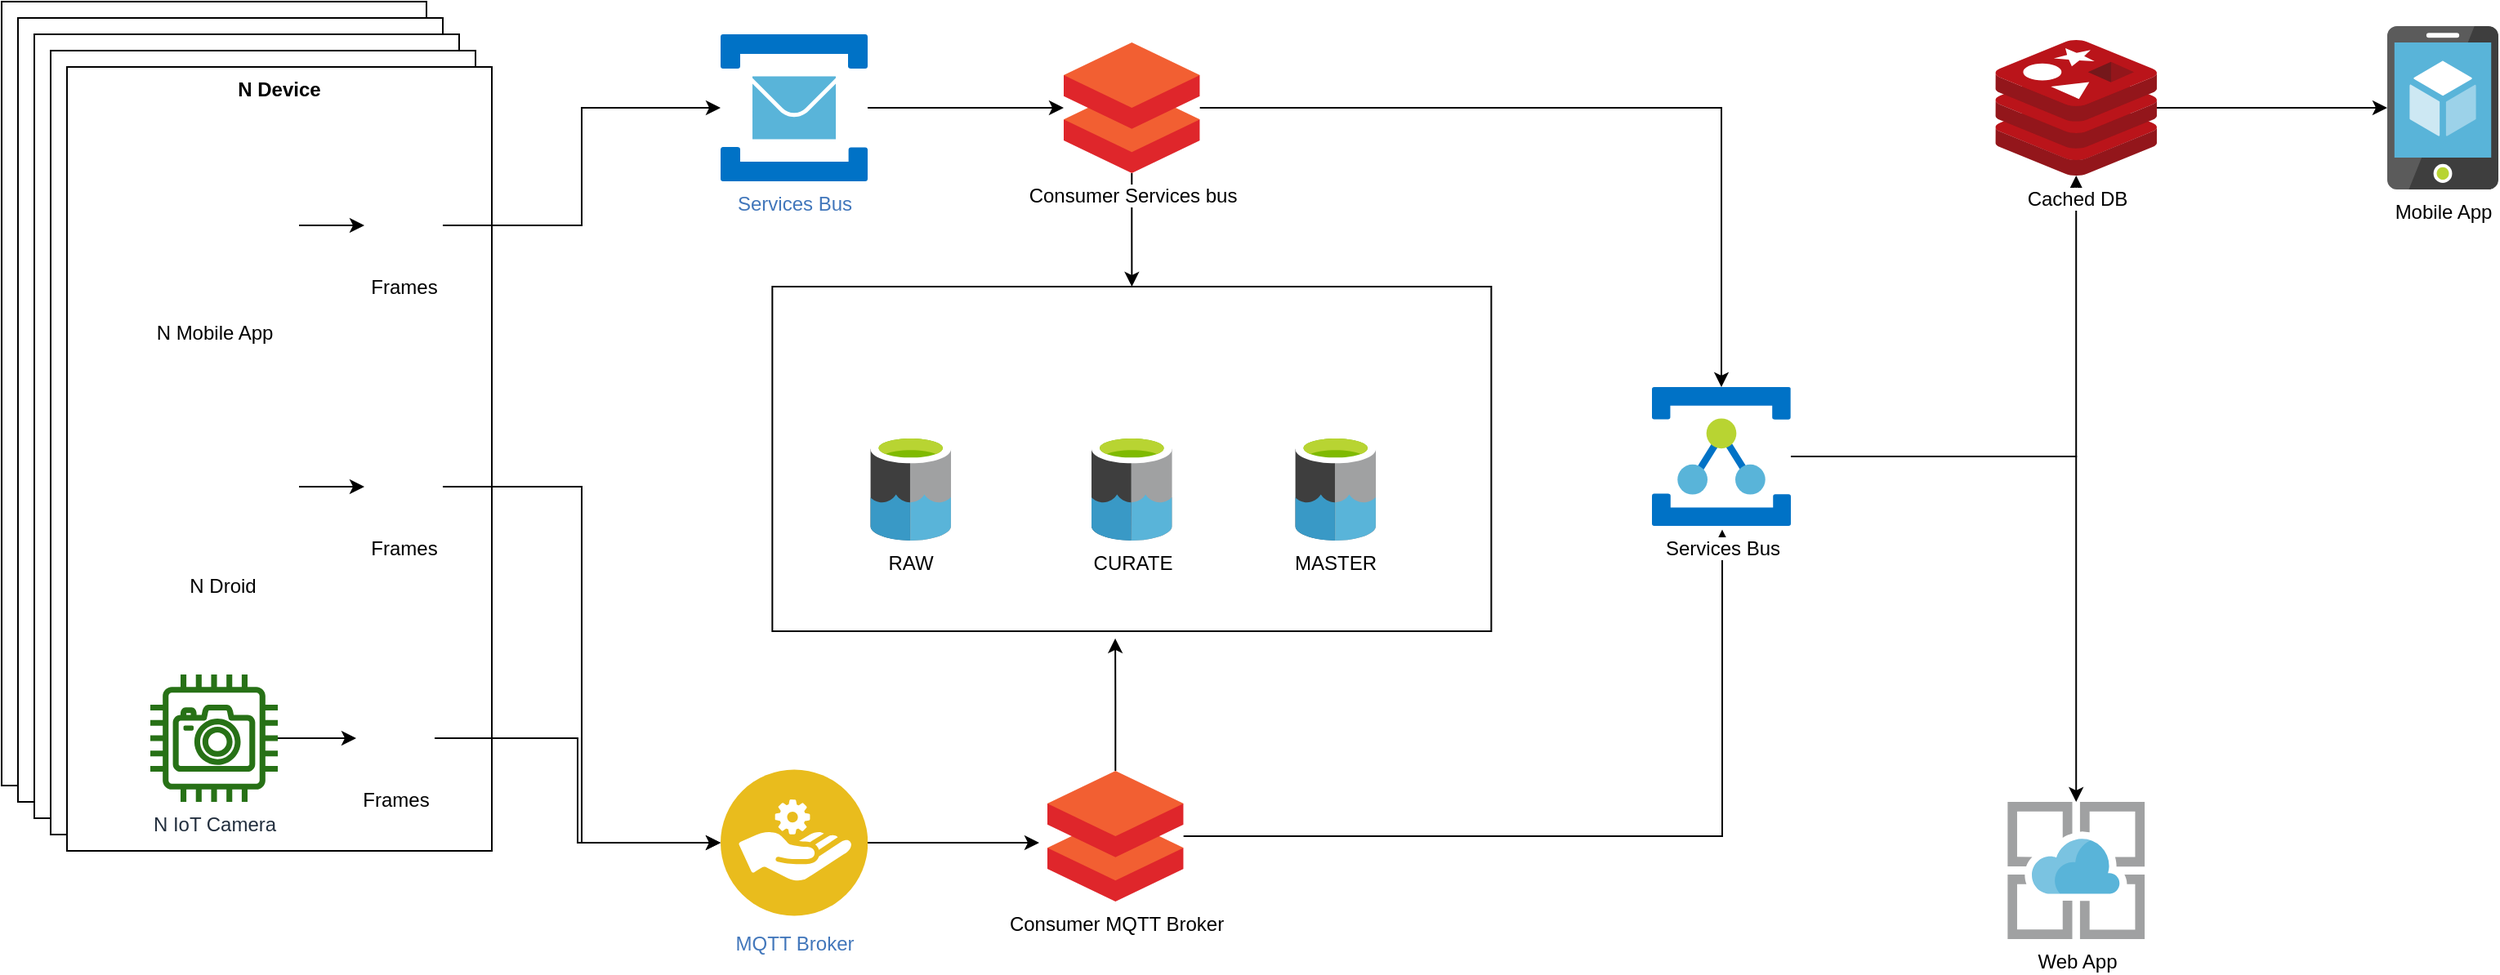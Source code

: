 <mxfile version="14.9.2" type="github">
  <diagram id="hyk8w-bVJRb5cHFdbb5j" name="Page-1">
    <mxGraphModel dx="2217" dy="1260" grid="1" gridSize="10" guides="1" tooltips="1" connect="1" arrows="1" fold="1" page="1" pageScale="1" pageWidth="850" pageHeight="1100" math="0" shadow="0">
      <root>
        <mxCell id="0" />
        <mxCell id="1" parent="0" />
        <mxCell id="-iayDu2l66xgWA1nQs0N-4" value="" style="rounded=0;whiteSpace=wrap;html=1;" vertex="1" parent="1">
          <mxGeometry x="40" y="50" width="260" height="480" as="geometry" />
        </mxCell>
        <mxCell id="-iayDu2l66xgWA1nQs0N-5" value="" style="rounded=0;whiteSpace=wrap;html=1;" vertex="1" parent="1">
          <mxGeometry x="50" y="60" width="260" height="480" as="geometry" />
        </mxCell>
        <mxCell id="-iayDu2l66xgWA1nQs0N-6" value="" style="rounded=0;whiteSpace=wrap;html=1;" vertex="1" parent="1">
          <mxGeometry x="60" y="70" width="260" height="480" as="geometry" />
        </mxCell>
        <mxCell id="-iayDu2l66xgWA1nQs0N-7" value="" style="rounded=0;whiteSpace=wrap;html=1;" vertex="1" parent="1">
          <mxGeometry x="70" y="80" width="260" height="480" as="geometry" />
        </mxCell>
        <mxCell id="-iayDu2l66xgWA1nQs0N-8" value="N Device" style="rounded=0;whiteSpace=wrap;html=1;verticalAlign=top;fontStyle=1" vertex="1" parent="1">
          <mxGeometry x="80" y="90" width="260" height="480" as="geometry" />
        </mxCell>
        <mxCell id="-iayDu2l66xgWA1nQs0N-15" style="edgeStyle=orthogonalEdgeStyle;rounded=0;orthogonalLoop=1;jettySize=auto;html=1;" edge="1" parent="1" source="-iayDu2l66xgWA1nQs0N-9" target="-iayDu2l66xgWA1nQs0N-12">
          <mxGeometry relative="1" as="geometry" />
        </mxCell>
        <mxCell id="-iayDu2l66xgWA1nQs0N-9" value="N Droid" style="shape=image;html=1;verticalAlign=top;verticalLabelPosition=bottom;labelBackgroundColor=#ffffff;imageAspect=0;aspect=fixed;image=https://cdn2.iconfinder.com/data/icons/innovation-technology-1/512/tech_0011-128.png" vertex="1" parent="1">
          <mxGeometry x="128" y="300" width="94" height="94" as="geometry" />
        </mxCell>
        <mxCell id="-iayDu2l66xgWA1nQs0N-16" style="edgeStyle=orthogonalEdgeStyle;rounded=0;orthogonalLoop=1;jettySize=auto;html=1;" edge="1" parent="1" source="-iayDu2l66xgWA1nQs0N-10" target="-iayDu2l66xgWA1nQs0N-13">
          <mxGeometry relative="1" as="geometry" />
        </mxCell>
        <mxCell id="-iayDu2l66xgWA1nQs0N-10" value="N Mobile App" style="shape=image;html=1;verticalAlign=top;verticalLabelPosition=bottom;labelBackgroundColor=#ffffff;imageAspect=0;aspect=fixed;image=https://cdn2.iconfinder.com/data/icons/kitchen-appliances-computers-and-electronics/32/Appliances-06-128.png" vertex="1" parent="1">
          <mxGeometry x="118" y="135" width="104" height="104" as="geometry" />
        </mxCell>
        <mxCell id="-iayDu2l66xgWA1nQs0N-17" style="edgeStyle=orthogonalEdgeStyle;rounded=0;orthogonalLoop=1;jettySize=auto;html=1;entryX=0;entryY=0.5;entryDx=0;entryDy=0;" edge="1" parent="1" source="-iayDu2l66xgWA1nQs0N-11" target="-iayDu2l66xgWA1nQs0N-14">
          <mxGeometry relative="1" as="geometry" />
        </mxCell>
        <mxCell id="-iayDu2l66xgWA1nQs0N-11" value="N IoT Camera" style="outlineConnect=0;fontColor=#232F3E;gradientColor=none;fillColor=#277116;strokeColor=none;dashed=0;verticalLabelPosition=bottom;verticalAlign=top;align=center;html=1;fontSize=12;fontStyle=0;aspect=fixed;pointerEvents=1;shape=mxgraph.aws4.camera;" vertex="1" parent="1">
          <mxGeometry x="131" y="462" width="78" height="78" as="geometry" />
        </mxCell>
        <mxCell id="-iayDu2l66xgWA1nQs0N-25" style="edgeStyle=orthogonalEdgeStyle;rounded=0;orthogonalLoop=1;jettySize=auto;html=1;entryX=0;entryY=0.5;entryDx=0;entryDy=0;" edge="1" parent="1" source="-iayDu2l66xgWA1nQs0N-12" target="-iayDu2l66xgWA1nQs0N-18">
          <mxGeometry relative="1" as="geometry" />
        </mxCell>
        <mxCell id="-iayDu2l66xgWA1nQs0N-12" value="Frames" style="shape=image;html=1;verticalAlign=top;verticalLabelPosition=bottom;labelBackgroundColor=#ffffff;imageAspect=0;aspect=fixed;image=https://cdn4.iconfinder.com/data/icons/48x48-free-object-icons/48/Multimedia.png" vertex="1" parent="1">
          <mxGeometry x="262" y="323" width="48" height="48" as="geometry" />
        </mxCell>
        <mxCell id="-iayDu2l66xgWA1nQs0N-28" style="edgeStyle=orthogonalEdgeStyle;rounded=0;orthogonalLoop=1;jettySize=auto;html=1;entryX=0;entryY=0.5;entryDx=0;entryDy=0;" edge="1" parent="1" source="-iayDu2l66xgWA1nQs0N-13" target="-iayDu2l66xgWA1nQs0N-27">
          <mxGeometry relative="1" as="geometry" />
        </mxCell>
        <mxCell id="-iayDu2l66xgWA1nQs0N-13" value="Frames" style="shape=image;html=1;verticalAlign=top;verticalLabelPosition=bottom;labelBackgroundColor=#ffffff;imageAspect=0;aspect=fixed;image=https://cdn4.iconfinder.com/data/icons/48x48-free-object-icons/48/Multimedia.png" vertex="1" parent="1">
          <mxGeometry x="262" y="163" width="48" height="48" as="geometry" />
        </mxCell>
        <mxCell id="-iayDu2l66xgWA1nQs0N-26" style="edgeStyle=orthogonalEdgeStyle;rounded=0;orthogonalLoop=1;jettySize=auto;html=1;entryX=0;entryY=0.5;entryDx=0;entryDy=0;" edge="1" parent="1" source="-iayDu2l66xgWA1nQs0N-14" target="-iayDu2l66xgWA1nQs0N-18">
          <mxGeometry relative="1" as="geometry" />
        </mxCell>
        <mxCell id="-iayDu2l66xgWA1nQs0N-14" value="Frames" style="shape=image;html=1;verticalAlign=top;verticalLabelPosition=bottom;labelBackgroundColor=#ffffff;imageAspect=0;aspect=fixed;image=https://cdn4.iconfinder.com/data/icons/48x48-free-object-icons/48/Multimedia.png" vertex="1" parent="1">
          <mxGeometry x="257" y="477" width="48" height="48" as="geometry" />
        </mxCell>
        <mxCell id="-iayDu2l66xgWA1nQs0N-32" style="edgeStyle=orthogonalEdgeStyle;rounded=0;orthogonalLoop=1;jettySize=auto;html=1;entryX=-0.06;entryY=0.55;entryDx=0;entryDy=0;entryPerimeter=0;" edge="1" parent="1" source="-iayDu2l66xgWA1nQs0N-18" target="-iayDu2l66xgWA1nQs0N-30">
          <mxGeometry relative="1" as="geometry" />
        </mxCell>
        <mxCell id="-iayDu2l66xgWA1nQs0N-18" value="MQTT Broker" style="aspect=fixed;perimeter=ellipsePerimeter;html=1;align=center;shadow=0;dashed=0;fontColor=#4277BB;labelBackgroundColor=#ffffff;fontSize=12;spacingTop=3;image;image=img/lib/ibm/applications/service_broker.svg;" vertex="1" parent="1">
          <mxGeometry x="480" y="520" width="90" height="90" as="geometry" />
        </mxCell>
        <mxCell id="-iayDu2l66xgWA1nQs0N-31" style="edgeStyle=orthogonalEdgeStyle;rounded=0;orthogonalLoop=1;jettySize=auto;html=1;" edge="1" parent="1" source="-iayDu2l66xgWA1nQs0N-27" target="-iayDu2l66xgWA1nQs0N-29">
          <mxGeometry relative="1" as="geometry" />
        </mxCell>
        <mxCell id="-iayDu2l66xgWA1nQs0N-27" value="Services Bus" style="aspect=fixed;html=1;points=[];align=center;image;fontSize=12;image=img/lib/mscae/Service_Bus.svg;shadow=0;dashed=0;fontFamily=Helvetica;fontColor=#4277BB;strokeColor=#000000;fillColor=#ffffff;" vertex="1" parent="1">
          <mxGeometry x="480" y="70" width="90" height="90" as="geometry" />
        </mxCell>
        <mxCell id="-iayDu2l66xgWA1nQs0N-40" style="edgeStyle=orthogonalEdgeStyle;rounded=0;orthogonalLoop=1;jettySize=auto;html=1;" edge="1" parent="1" source="-iayDu2l66xgWA1nQs0N-29" target="-iayDu2l66xgWA1nQs0N-34">
          <mxGeometry relative="1" as="geometry" />
        </mxCell>
        <mxCell id="-iayDu2l66xgWA1nQs0N-46" style="edgeStyle=orthogonalEdgeStyle;rounded=0;orthogonalLoop=1;jettySize=auto;html=1;" edge="1" parent="1" source="-iayDu2l66xgWA1nQs0N-29" target="-iayDu2l66xgWA1nQs0N-45">
          <mxGeometry relative="1" as="geometry" />
        </mxCell>
        <mxCell id="-iayDu2l66xgWA1nQs0N-29" value="Consumer Services bus" style="aspect=fixed;html=1;points=[];align=center;image;fontSize=12;image=img/lib/mscae/Databricks.svg;" vertex="1" parent="1">
          <mxGeometry x="690" y="75" width="83.33" height="80" as="geometry" />
        </mxCell>
        <mxCell id="-iayDu2l66xgWA1nQs0N-41" style="edgeStyle=orthogonalEdgeStyle;rounded=0;orthogonalLoop=1;jettySize=auto;html=1;entryX=0.477;entryY=1.021;entryDx=0;entryDy=0;entryPerimeter=0;" edge="1" parent="1" source="-iayDu2l66xgWA1nQs0N-30" target="-iayDu2l66xgWA1nQs0N-34">
          <mxGeometry relative="1" as="geometry" />
        </mxCell>
        <mxCell id="-iayDu2l66xgWA1nQs0N-60" style="edgeStyle=orthogonalEdgeStyle;rounded=0;orthogonalLoop=1;jettySize=auto;html=1;entryX=0.506;entryY=1.027;entryDx=0;entryDy=0;entryPerimeter=0;" edge="1" parent="1" source="-iayDu2l66xgWA1nQs0N-30" target="-iayDu2l66xgWA1nQs0N-45">
          <mxGeometry relative="1" as="geometry" />
        </mxCell>
        <mxCell id="-iayDu2l66xgWA1nQs0N-30" value="Consumer MQTT Broker" style="aspect=fixed;html=1;points=[];align=center;image;fontSize=12;image=img/lib/mscae/Databricks.svg;" vertex="1" parent="1">
          <mxGeometry x="680" y="521" width="83.33" height="80" as="geometry" />
        </mxCell>
        <mxCell id="-iayDu2l66xgWA1nQs0N-34" value="" style="rounded=0;whiteSpace=wrap;html=1;verticalAlign=middle;labelPosition=center;verticalLabelPosition=middle;align=center;spacingLeft=4;" vertex="1" parent="1">
          <mxGeometry x="511.67" y="224.5" width="440" height="211" as="geometry" />
        </mxCell>
        <mxCell id="-iayDu2l66xgWA1nQs0N-39" value="" style="shape=image;verticalLabelPosition=bottom;labelBackgroundColor=#ffffff;verticalAlign=top;aspect=fixed;imageAspect=0;image=https://miro.medium.com/max/612/1*vxgVZ4LubyxAW43YYH8Law.jpeg;" vertex="1" parent="1">
          <mxGeometry x="695.57" y="237" width="72.2" height="59.15" as="geometry" />
        </mxCell>
        <mxCell id="-iayDu2l66xgWA1nQs0N-42" value="RAW" style="aspect=fixed;html=1;points=[];align=center;image;fontSize=12;image=img/lib/mscae/Data_Lake.svg;" vertex="1" parent="1">
          <mxGeometry x="571.67" y="315" width="49.4" height="65" as="geometry" />
        </mxCell>
        <mxCell id="-iayDu2l66xgWA1nQs0N-43" value="CURATE" style="aspect=fixed;html=1;points=[];align=center;image;fontSize=12;image=img/lib/mscae/Data_Lake.svg;" vertex="1" parent="1">
          <mxGeometry x="706.97" y="315" width="49.4" height="65" as="geometry" />
        </mxCell>
        <mxCell id="-iayDu2l66xgWA1nQs0N-44" value="MASTER" style="aspect=fixed;html=1;points=[];align=center;image;fontSize=12;image=img/lib/mscae/Data_Lake.svg;" vertex="1" parent="1">
          <mxGeometry x="831.67" y="315" width="49.4" height="65" as="geometry" />
        </mxCell>
        <mxCell id="-iayDu2l66xgWA1nQs0N-49" style="edgeStyle=orthogonalEdgeStyle;rounded=0;orthogonalLoop=1;jettySize=auto;html=1;" edge="1" parent="1" source="-iayDu2l66xgWA1nQs0N-45" target="-iayDu2l66xgWA1nQs0N-48">
          <mxGeometry relative="1" as="geometry" />
        </mxCell>
        <mxCell id="-iayDu2l66xgWA1nQs0N-61" style="edgeStyle=orthogonalEdgeStyle;rounded=0;orthogonalLoop=1;jettySize=auto;html=1;" edge="1" parent="1" source="-iayDu2l66xgWA1nQs0N-45" target="-iayDu2l66xgWA1nQs0N-57">
          <mxGeometry relative="1" as="geometry" />
        </mxCell>
        <mxCell id="-iayDu2l66xgWA1nQs0N-45" value="Services Bus" style="aspect=fixed;html=1;points=[];align=center;image;fontSize=12;image=img/lib/mscae/Service_Bus_Relay.svg;" vertex="1" parent="1">
          <mxGeometry x="1050" y="286" width="85" height="85" as="geometry" />
        </mxCell>
        <mxCell id="-iayDu2l66xgWA1nQs0N-51" style="edgeStyle=orthogonalEdgeStyle;rounded=0;orthogonalLoop=1;jettySize=auto;html=1;" edge="1" parent="1" source="-iayDu2l66xgWA1nQs0N-48" target="-iayDu2l66xgWA1nQs0N-55">
          <mxGeometry relative="1" as="geometry">
            <mxPoint x="1428.5" y="298.5" as="targetPoint" />
          </mxGeometry>
        </mxCell>
        <mxCell id="-iayDu2l66xgWA1nQs0N-48" value="Cached DB" style="aspect=fixed;html=1;points=[];align=center;image;fontSize=12;image=img/lib/mscae/Cache_Redis_Product.svg;" vertex="1" parent="1">
          <mxGeometry x="1260.19" y="73.5" width="98.81" height="83" as="geometry" />
        </mxCell>
        <mxCell id="-iayDu2l66xgWA1nQs0N-55" value="Mobile App" style="aspect=fixed;html=1;points=[];align=center;image;fontSize=12;image=img/lib/mscae/App_Service_Mobile_App.svg;" vertex="1" parent="1">
          <mxGeometry x="1500" y="65" width="68" height="100" as="geometry" />
        </mxCell>
        <mxCell id="-iayDu2l66xgWA1nQs0N-57" value="Web App" style="aspect=fixed;html=1;points=[];align=center;image;fontSize=12;image=img/lib/mscae/App_Service.svg;" vertex="1" parent="1">
          <mxGeometry x="1267.6" y="540" width="84" height="84" as="geometry" />
        </mxCell>
      </root>
    </mxGraphModel>
  </diagram>
</mxfile>
